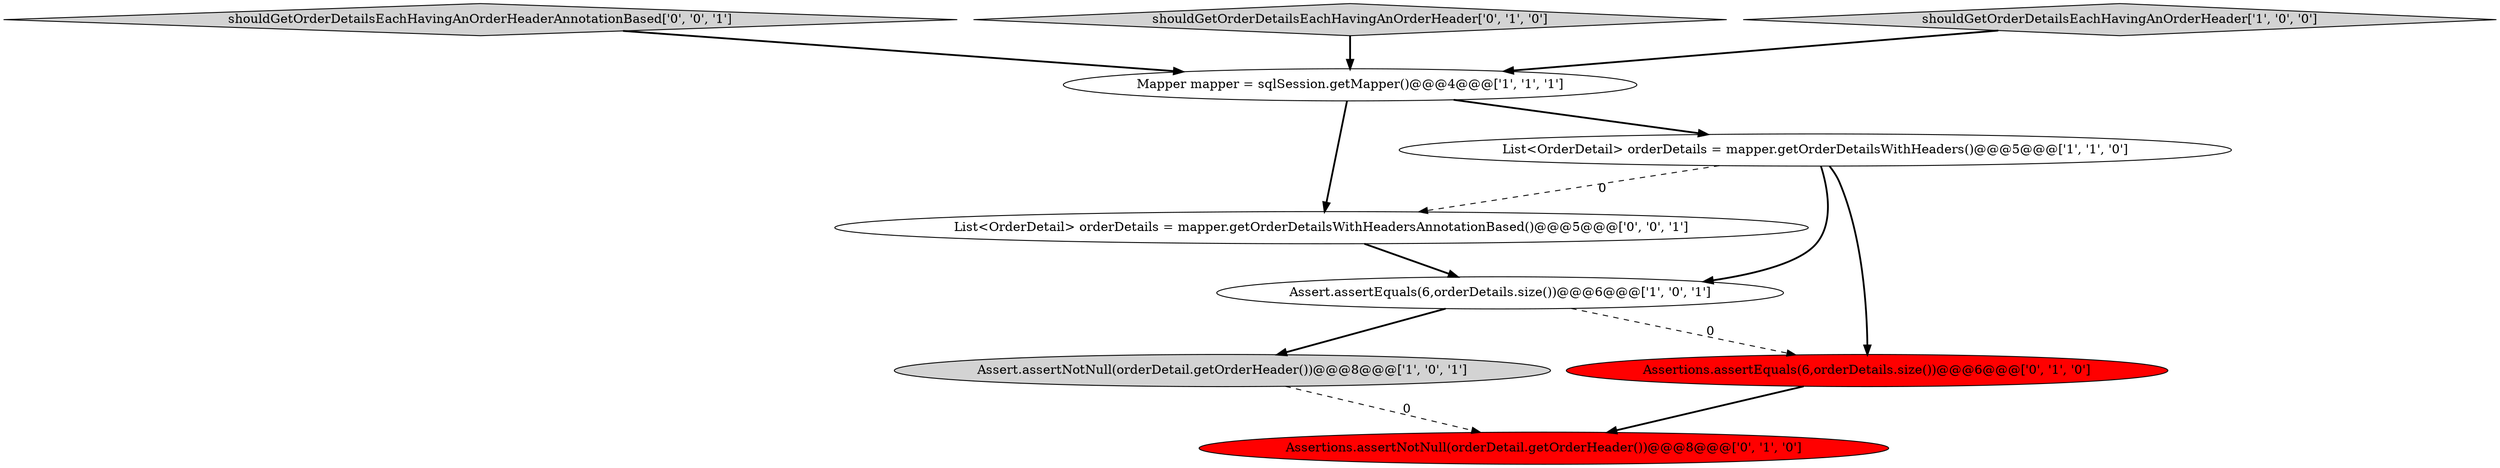 digraph {
4 [style = filled, label = "Assert.assertNotNull(orderDetail.getOrderHeader())@@@8@@@['1', '0', '1']", fillcolor = lightgray, shape = ellipse image = "AAA0AAABBB1BBB"];
8 [style = filled, label = "shouldGetOrderDetailsEachHavingAnOrderHeaderAnnotationBased['0', '0', '1']", fillcolor = lightgray, shape = diamond image = "AAA0AAABBB3BBB"];
5 [style = filled, label = "Assertions.assertNotNull(orderDetail.getOrderHeader())@@@8@@@['0', '1', '0']", fillcolor = red, shape = ellipse image = "AAA1AAABBB2BBB"];
3 [style = filled, label = "Assert.assertEquals(6,orderDetails.size())@@@6@@@['1', '0', '1']", fillcolor = white, shape = ellipse image = "AAA0AAABBB1BBB"];
9 [style = filled, label = "List<OrderDetail> orderDetails = mapper.getOrderDetailsWithHeadersAnnotationBased()@@@5@@@['0', '0', '1']", fillcolor = white, shape = ellipse image = "AAA0AAABBB3BBB"];
0 [style = filled, label = "List<OrderDetail> orderDetails = mapper.getOrderDetailsWithHeaders()@@@5@@@['1', '1', '0']", fillcolor = white, shape = ellipse image = "AAA0AAABBB1BBB"];
7 [style = filled, label = "shouldGetOrderDetailsEachHavingAnOrderHeader['0', '1', '0']", fillcolor = lightgray, shape = diamond image = "AAA0AAABBB2BBB"];
1 [style = filled, label = "shouldGetOrderDetailsEachHavingAnOrderHeader['1', '0', '0']", fillcolor = lightgray, shape = diamond image = "AAA0AAABBB1BBB"];
6 [style = filled, label = "Assertions.assertEquals(6,orderDetails.size())@@@6@@@['0', '1', '0']", fillcolor = red, shape = ellipse image = "AAA1AAABBB2BBB"];
2 [style = filled, label = "Mapper mapper = sqlSession.getMapper()@@@4@@@['1', '1', '1']", fillcolor = white, shape = ellipse image = "AAA0AAABBB1BBB"];
4->5 [style = dashed, label="0"];
0->3 [style = bold, label=""];
9->3 [style = bold, label=""];
6->5 [style = bold, label=""];
1->2 [style = bold, label=""];
2->0 [style = bold, label=""];
3->6 [style = dashed, label="0"];
0->9 [style = dashed, label="0"];
2->9 [style = bold, label=""];
8->2 [style = bold, label=""];
0->6 [style = bold, label=""];
3->4 [style = bold, label=""];
7->2 [style = bold, label=""];
}
